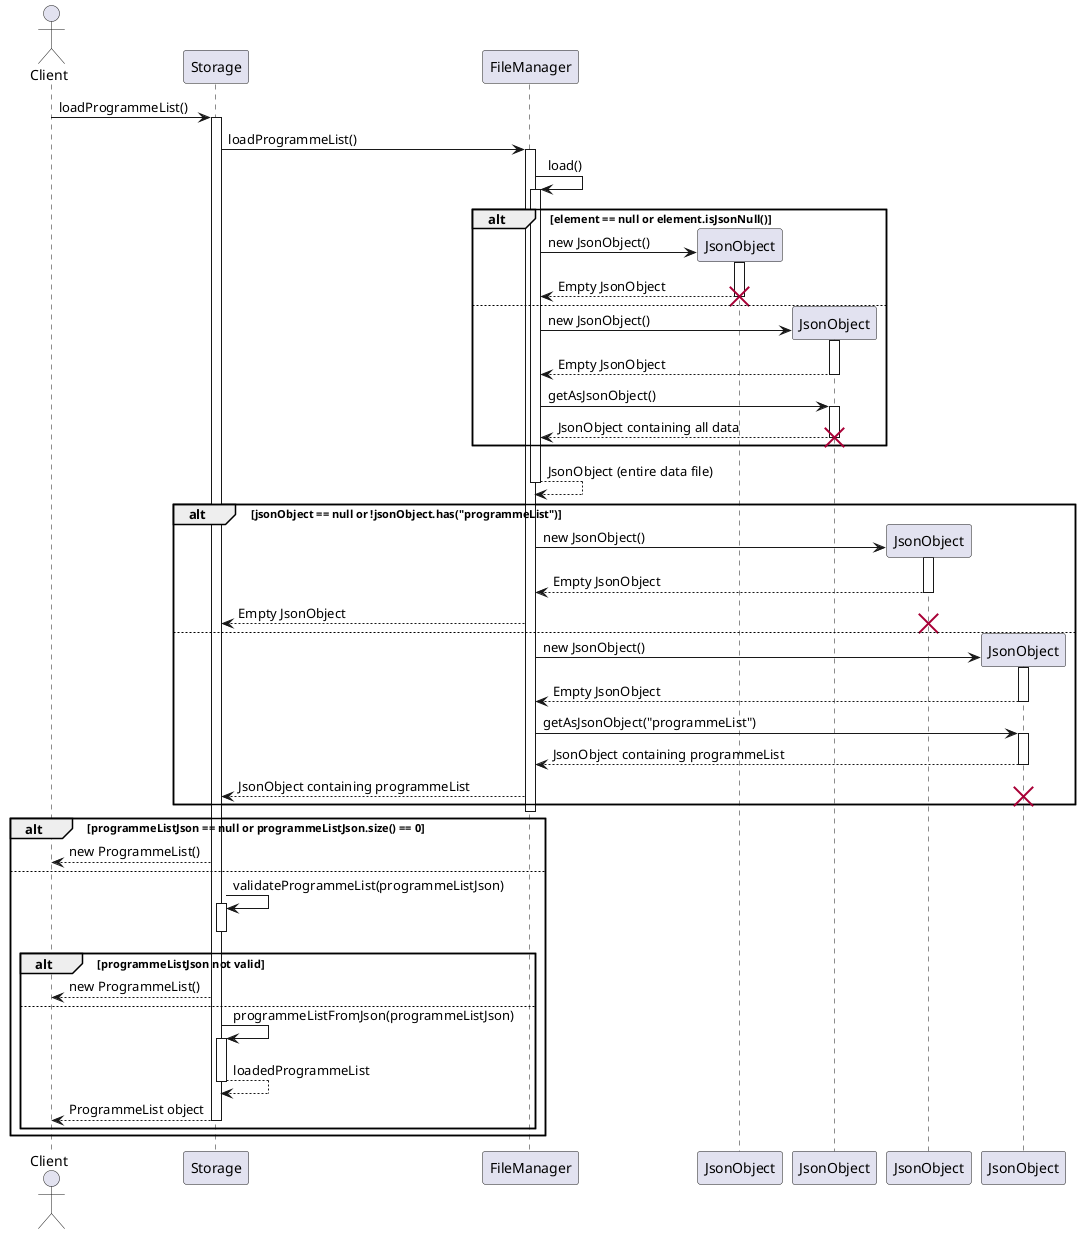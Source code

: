 @startuml

actor Client

Client -> Storage : loadProgrammeList()
activate Storage

Storage -> FileManager : loadProgrammeList()
activate FileManager

FileManager -> FileManager : load()
activate FileManager
alt element == null or element.isJsonNull()
    create JsonObject as emptyJsonObject
    FileManager -> emptyJsonObject : new JsonObject()
    activate emptyJsonObject
    emptyJsonObject --> FileManager : Empty JsonObject
    deactivate emptyJsonObject
    destroy emptyJsonObject
else
    create JsonObject as allDataJsonObject
    FileManager -> allDataJsonObject : new JsonObject()
    activate allDataJsonObject
    allDataJsonObject --> FileManager : Empty JsonObject
    deactivate allDataJsonObject
    FileManager -> allDataJsonObject : getAsJsonObject()
    activate allDataJsonObject
    allDataJsonObject --> FileManager : JsonObject containing all data
    deactivate allDataJsonObject
    destroy allDataJsonObject
end

FileManager --> FileManager : JsonObject (entire data file)
deactivate FileManager

alt jsonObject == null or !jsonObject.has("programmeList")
    create JsonObject as emptyProgrammeListJsonObject
    FileManager -> emptyProgrammeListJsonObject : new JsonObject()
    activate emptyProgrammeListJsonObject
    emptyProgrammeListJsonObject --> FileManager : Empty JsonObject
    deactivate emptyProgrammeListJsonObject
    FileManager --> Storage : Empty JsonObject
    deactivate JsonObject
    destroy emptyProgrammeListJsonObject
else
    create JsonObject
    FileManager -> JsonObject : new JsonObject()
    activate JsonObject
    JsonObject --> FileManager : Empty JsonObject
    deactivate JsonObject
    FileManager -> JsonObject : getAsJsonObject("programmeList")
    activate JsonObject
    JsonObject --> FileManager : JsonObject containing programmeList
    deactivate JsonObject
    FileManager --> Storage : JsonObject containing programmeList
    destroy JsonObject
end
deactivate FileManager

alt programmeListJson == null or programmeListJson.size() == 0
    Storage --> Client : new ProgrammeList()
else
    Storage -> Storage : validateProgrammeList(programmeListJson)
    activate Storage
    deactivate Storage
    alt programmeListJson not valid
    Storage --> Client : new ProgrammeList()
    else
    Storage -> Storage : programmeListFromJson(programmeListJson)
    activate Storage
    Storage --> Storage : loadedProgrammeList
    deactivate Storage
    Storage --> Client : ProgrammeList object
    deactivate Storage
    end
end
deactivate Storage

@enduml

